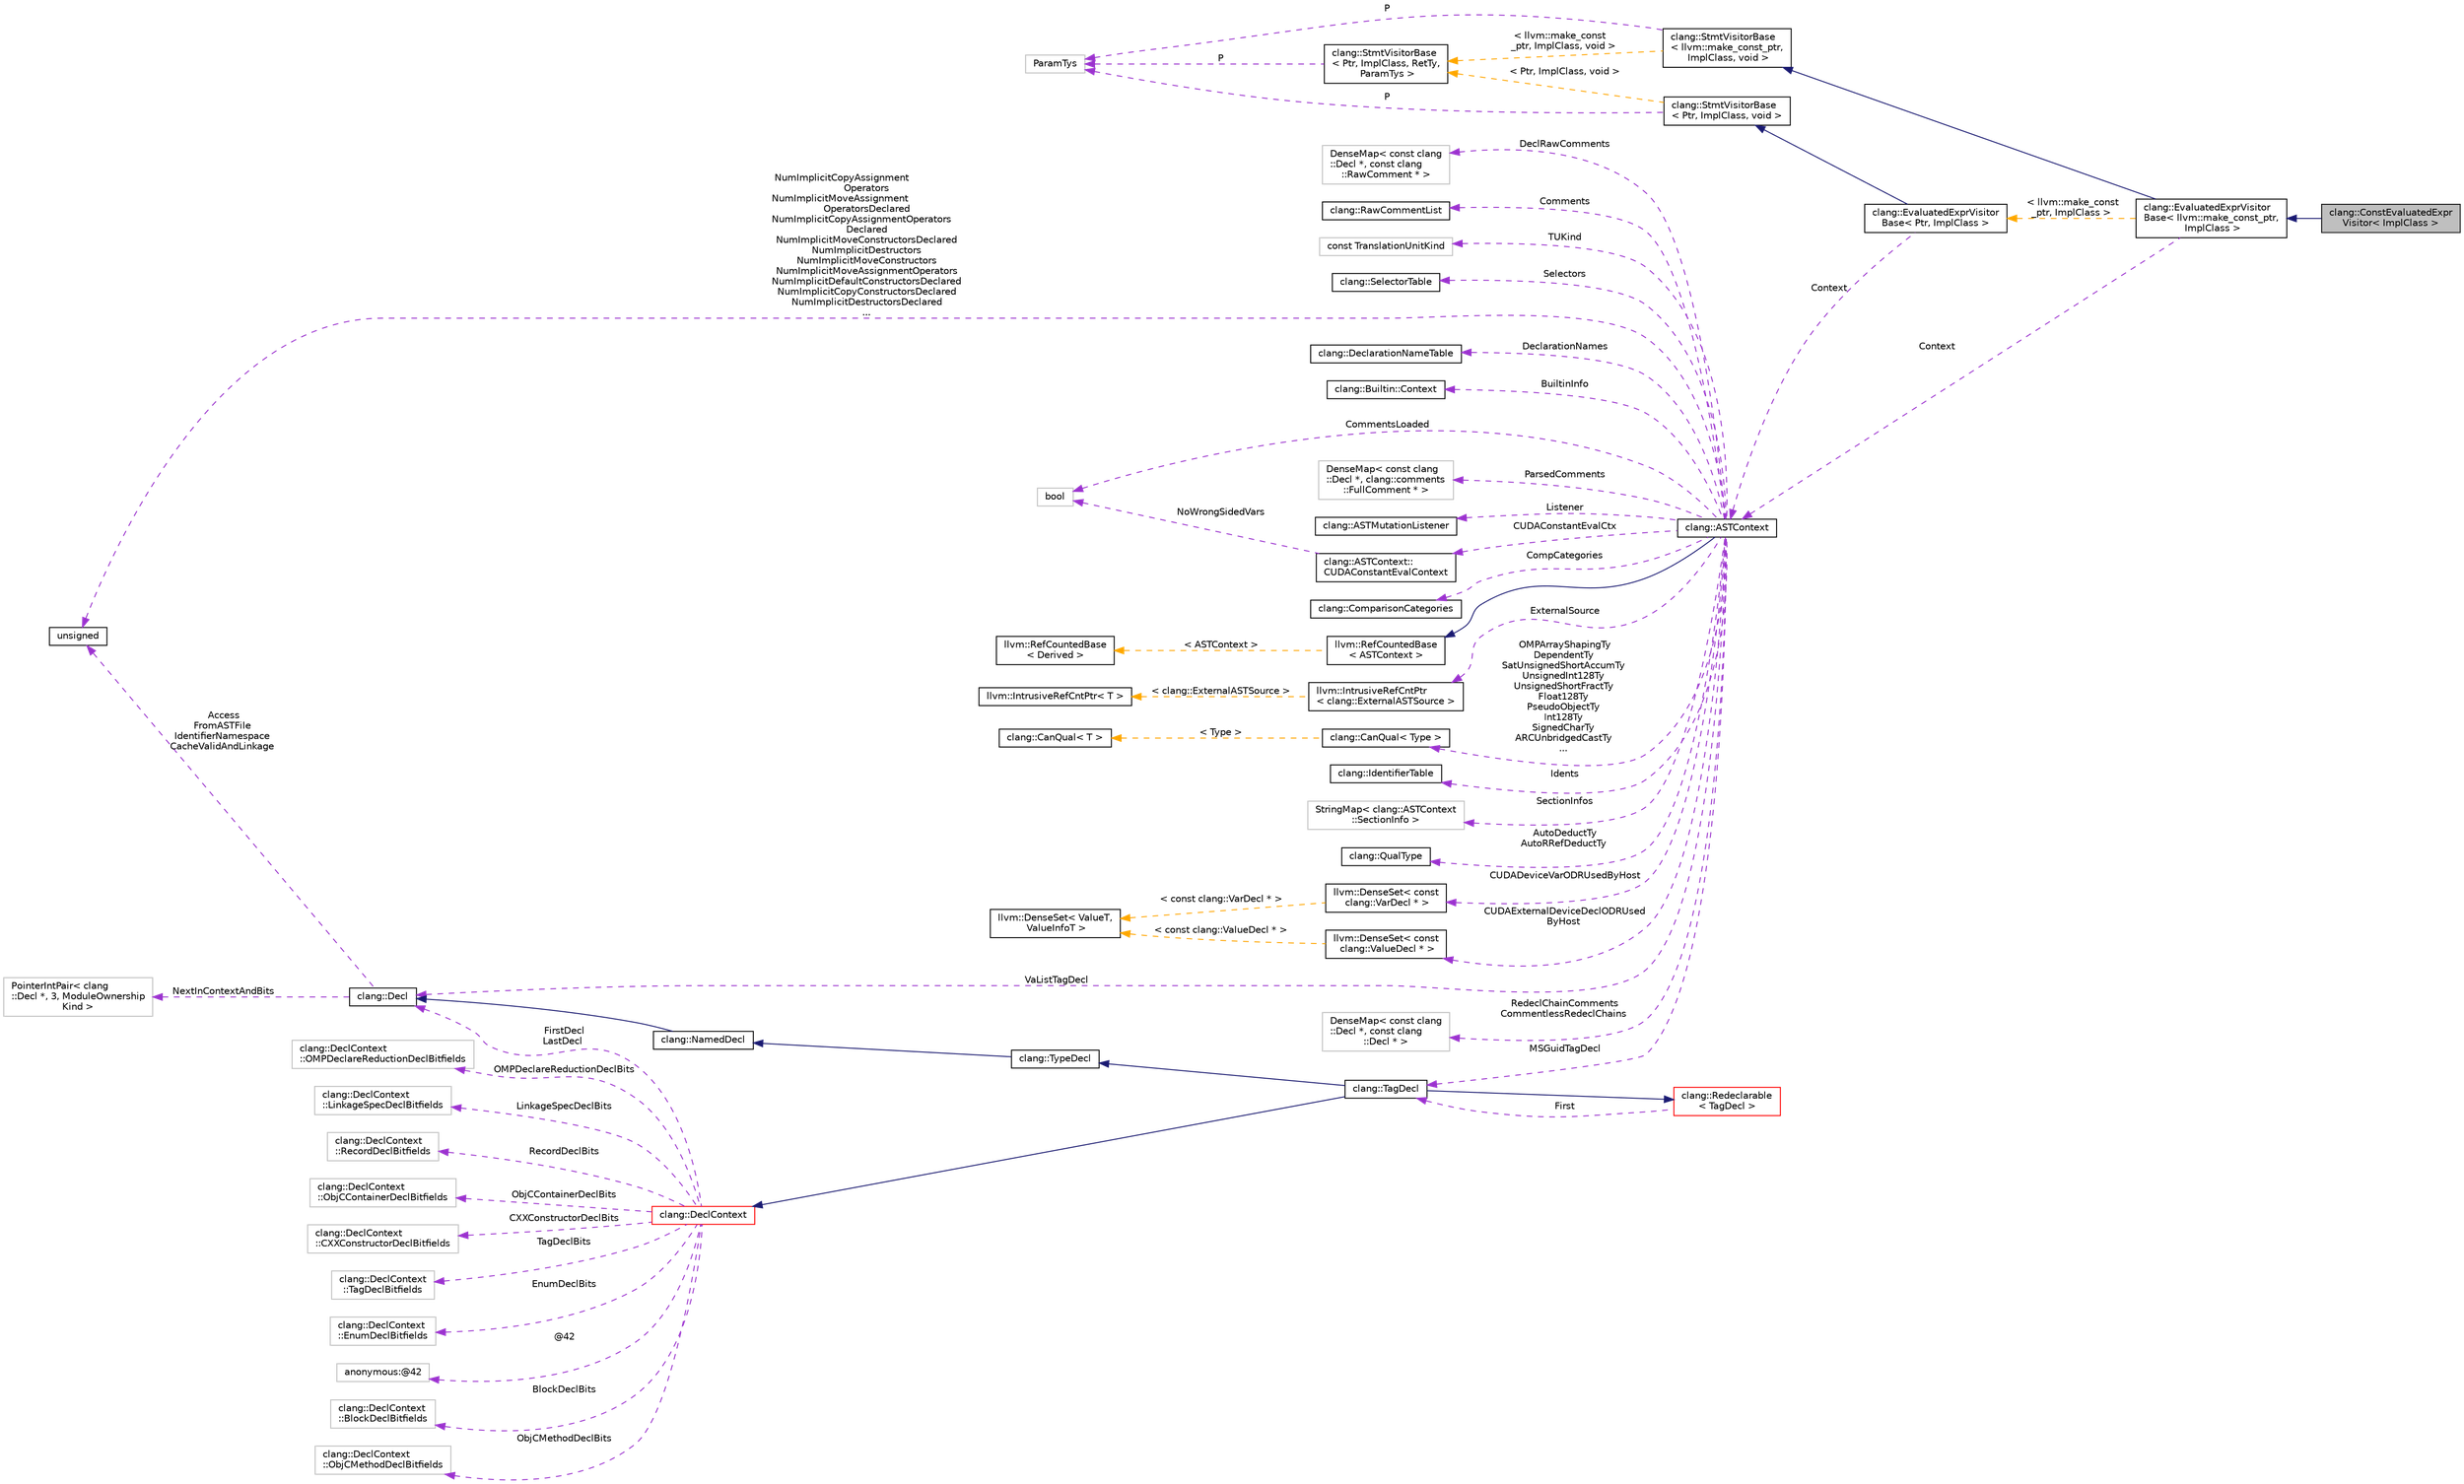 digraph "clang::ConstEvaluatedExprVisitor&lt; ImplClass &gt;"
{
 // LATEX_PDF_SIZE
  bgcolor="transparent";
  edge [fontname="Helvetica",fontsize="10",labelfontname="Helvetica",labelfontsize="10"];
  node [fontname="Helvetica",fontsize="10",shape=record];
  rankdir="LR";
  Node1 [label="clang::ConstEvaluatedExpr\lVisitor\< ImplClass \>",height=0.2,width=0.4,color="black", fillcolor="grey75", style="filled", fontcolor="black",tooltip="ConstEvaluatedExprVisitor - This class visits 'const Expr *'s."];
  Node2 -> Node1 [dir="back",color="midnightblue",fontsize="10",style="solid",fontname="Helvetica"];
  Node2 [label="clang::EvaluatedExprVisitor\lBase\< llvm::make_const_ptr,\l ImplClass \>",height=0.2,width=0.4,color="black",URL="$classclang_1_1EvaluatedExprVisitorBase.html",tooltip=" "];
  Node3 -> Node2 [dir="back",color="midnightblue",fontsize="10",style="solid",fontname="Helvetica"];
  Node3 [label="clang::StmtVisitorBase\l\< llvm::make_const_ptr,\l ImplClass, void \>",height=0.2,width=0.4,color="black",URL="$classclang_1_1StmtVisitorBase.html",tooltip=" "];
  Node4 -> Node3 [dir="back",color="darkorchid3",fontsize="10",style="dashed",label=" P" ,fontname="Helvetica"];
  Node4 [label="ParamTys",height=0.2,width=0.4,color="grey75",tooltip=" "];
  Node5 -> Node3 [dir="back",color="orange",fontsize="10",style="dashed",label=" \< llvm::make_const\l_ptr, ImplClass, void \>" ,fontname="Helvetica"];
  Node5 [label="clang::StmtVisitorBase\l\< Ptr, ImplClass, RetTy,\l ParamTys \>",height=0.2,width=0.4,color="black",URL="$classclang_1_1StmtVisitorBase.html",tooltip="StmtVisitorBase - This class implements a simple visitor for Stmt subclasses."];
  Node4 -> Node5 [dir="back",color="darkorchid3",fontsize="10",style="dashed",label=" P" ,fontname="Helvetica"];
  Node6 -> Node2 [dir="back",color="darkorchid3",fontsize="10",style="dashed",label=" Context" ,fontname="Helvetica"];
  Node6 [label="clang::ASTContext",height=0.2,width=0.4,color="black",URL="$classclang_1_1ASTContext.html",tooltip="Holds long-lived AST nodes (such as types and decls) that can be referred to throughout the semantic ..."];
  Node7 -> Node6 [dir="back",color="midnightblue",fontsize="10",style="solid",fontname="Helvetica"];
  Node7 [label="llvm::RefCountedBase\l\< ASTContext \>",height=0.2,width=0.4,color="black",URL="$classllvm_1_1RefCountedBase.html",tooltip=" "];
  Node8 -> Node7 [dir="back",color="orange",fontsize="10",style="dashed",label=" \< ASTContext \>" ,fontname="Helvetica"];
  Node8 [label="llvm::RefCountedBase\l\< Derived \>",height=0.2,width=0.4,color="black",URL="$classllvm_1_1RefCountedBase.html",tooltip=" "];
  Node9 -> Node6 [dir="back",color="darkorchid3",fontsize="10",style="dashed",label=" CompCategories" ,fontname="Helvetica"];
  Node9 [label="clang::ComparisonCategories",height=0.2,width=0.4,color="black",URL="$classclang_1_1ComparisonCategories.html",tooltip=" "];
  Node10 -> Node6 [dir="back",color="darkorchid3",fontsize="10",style="dashed",label=" ExternalSource" ,fontname="Helvetica"];
  Node10 [label="llvm::IntrusiveRefCntPtr\l\< clang::ExternalASTSource \>",height=0.2,width=0.4,color="black",URL="$classllvm_1_1IntrusiveRefCntPtr.html",tooltip=" "];
  Node11 -> Node10 [dir="back",color="orange",fontsize="10",style="dashed",label=" \< clang::ExternalASTSource \>" ,fontname="Helvetica"];
  Node11 [label="llvm::IntrusiveRefCntPtr\< T \>",height=0.2,width=0.4,color="black",URL="$classllvm_1_1IntrusiveRefCntPtr.html",tooltip=" "];
  Node12 -> Node6 [dir="back",color="darkorchid3",fontsize="10",style="dashed",label=" OMPArrayShapingTy\nDependentTy\nSatUnsignedShortAccumTy\nUnsignedInt128Ty\nUnsignedShortFractTy\nFloat128Ty\nPseudoObjectTy\nInt128Ty\nSignedCharTy\nARCUnbridgedCastTy\n..." ,fontname="Helvetica"];
  Node12 [label="clang::CanQual\< Type \>",height=0.2,width=0.4,color="black",URL="$classclang_1_1CanQual.html",tooltip=" "];
  Node13 -> Node12 [dir="back",color="orange",fontsize="10",style="dashed",label=" \< Type \>" ,fontname="Helvetica"];
  Node13 [label="clang::CanQual\< T \>",height=0.2,width=0.4,color="black",URL="$classclang_1_1CanQual.html",tooltip="Represents a canonical, potentially-qualified type."];
  Node14 -> Node6 [dir="back",color="darkorchid3",fontsize="10",style="dashed",label=" CUDAExternalDeviceDeclODRUsed\lByHost" ,fontname="Helvetica"];
  Node14 [label="llvm::DenseSet\< const\l clang::ValueDecl * \>",height=0.2,width=0.4,color="black",URL="$classllvm_1_1DenseSet.html",tooltip=" "];
  Node15 -> Node14 [dir="back",color="orange",fontsize="10",style="dashed",label=" \< const clang::ValueDecl * \>" ,fontname="Helvetica"];
  Node15 [label="llvm::DenseSet\< ValueT,\l ValueInfoT \>",height=0.2,width=0.4,color="black",URL="$classllvm_1_1DenseSet.html",tooltip=" "];
  Node16 -> Node6 [dir="back",color="darkorchid3",fontsize="10",style="dashed",label=" Idents" ,fontname="Helvetica"];
  Node16 [label="clang::IdentifierTable",height=0.2,width=0.4,color="black",URL="$classclang_1_1IdentifierTable.html",tooltip="Implements an efficient mapping from strings to IdentifierInfo nodes."];
  Node17 -> Node6 [dir="back",color="darkorchid3",fontsize="10",style="dashed",label=" SectionInfos" ,fontname="Helvetica"];
  Node17 [label="StringMap\< clang::ASTContext\l::SectionInfo \>",height=0.2,width=0.4,color="grey75",tooltip=" "];
  Node18 -> Node6 [dir="back",color="darkorchid3",fontsize="10",style="dashed",label=" AutoDeductTy\nAutoRRefDeductTy" ,fontname="Helvetica"];
  Node18 [label="clang::QualType",height=0.2,width=0.4,color="black",URL="$classclang_1_1QualType.html",tooltip="A (possibly-)qualified type."];
  Node19 -> Node6 [dir="back",color="darkorchid3",fontsize="10",style="dashed",label=" MSGuidTagDecl" ,fontname="Helvetica"];
  Node19 [label="clang::TagDecl",height=0.2,width=0.4,color="black",URL="$classclang_1_1TagDecl.html",tooltip="Represents the declaration of a struct/union/class/enum."];
  Node20 -> Node19 [dir="back",color="midnightblue",fontsize="10",style="solid",fontname="Helvetica"];
  Node20 [label="clang::TypeDecl",height=0.2,width=0.4,color="black",URL="$classclang_1_1TypeDecl.html",tooltip="Represents a declaration of a type."];
  Node21 -> Node20 [dir="back",color="midnightblue",fontsize="10",style="solid",fontname="Helvetica"];
  Node21 [label="clang::NamedDecl",height=0.2,width=0.4,color="black",URL="$classclang_1_1NamedDecl.html",tooltip="This represents a decl that may have a name."];
  Node22 -> Node21 [dir="back",color="midnightblue",fontsize="10",style="solid",fontname="Helvetica"];
  Node22 [label="clang::Decl",height=0.2,width=0.4,color="black",URL="$classclang_1_1Decl.html",tooltip="Decl - This represents one declaration (or definition), e.g."];
  Node23 -> Node22 [dir="back",color="darkorchid3",fontsize="10",style="dashed",label=" NextInContextAndBits" ,fontname="Helvetica"];
  Node23 [label="PointerIntPair\< clang\l::Decl *, 3, ModuleOwnership\lKind \>",height=0.2,width=0.4,color="grey75",tooltip=" "];
  Node24 -> Node22 [dir="back",color="darkorchid3",fontsize="10",style="dashed",label=" Access\nFromASTFile\nIdentifierNamespace\nCacheValidAndLinkage" ,fontname="Helvetica"];
  Node24 [label="unsigned",height=0.2,width=0.4,color="black",URL="$classunsigned.html",tooltip=" "];
  Node25 -> Node19 [dir="back",color="midnightblue",fontsize="10",style="solid",fontname="Helvetica"];
  Node25 [label="clang::DeclContext",height=0.2,width=0.4,color="red",URL="$classclang_1_1DeclContext.html",tooltip="DeclContext - This is used only as base class of specific decl types that can act as declaration cont..."];
  Node26 -> Node25 [dir="back",color="darkorchid3",fontsize="10",style="dashed",label=" TagDeclBits" ,fontname="Helvetica"];
  Node26 [label="clang::DeclContext\l::TagDeclBitfields",height=0.2,width=0.4,color="grey75",tooltip="Stores the bits used by TagDecl."];
  Node27 -> Node25 [dir="back",color="darkorchid3",fontsize="10",style="dashed",label=" EnumDeclBits" ,fontname="Helvetica"];
  Node27 [label="clang::DeclContext\l::EnumDeclBitfields",height=0.2,width=0.4,color="grey75",tooltip="Stores the bits used by EnumDecl."];
  Node28 -> Node25 [dir="back",color="darkorchid3",fontsize="10",style="dashed",label=" @42" ,fontname="Helvetica"];
  Node28 [label="anonymous:@42",height=0.2,width=0.4,color="grey75",tooltip=" "];
  Node29 -> Node25 [dir="back",color="darkorchid3",fontsize="10",style="dashed",label=" BlockDeclBits" ,fontname="Helvetica"];
  Node29 [label="clang::DeclContext\l::BlockDeclBitfields",height=0.2,width=0.4,color="grey75",tooltip="Stores the bits used by BlockDecl."];
  Node30 -> Node25 [dir="back",color="darkorchid3",fontsize="10",style="dashed",label=" ObjCMethodDeclBits" ,fontname="Helvetica"];
  Node30 [label="clang::DeclContext\l::ObjCMethodDeclBitfields",height=0.2,width=0.4,color="grey75",tooltip="Stores the bits used by ObjCMethodDecl."];
  Node31 -> Node25 [dir="back",color="darkorchid3",fontsize="10",style="dashed",label=" OMPDeclareReductionDeclBits" ,fontname="Helvetica"];
  Node31 [label="clang::DeclContext\l::OMPDeclareReductionDeclBitfields",height=0.2,width=0.4,color="grey75",tooltip="Stores the bits used by OMPDeclareReductionDecl."];
  Node32 -> Node25 [dir="back",color="darkorchid3",fontsize="10",style="dashed",label=" LinkageSpecDeclBits" ,fontname="Helvetica"];
  Node32 [label="clang::DeclContext\l::LinkageSpecDeclBitfields",height=0.2,width=0.4,color="grey75",tooltip="Stores the bits used by LinkageSpecDecl."];
  Node33 -> Node25 [dir="back",color="darkorchid3",fontsize="10",style="dashed",label=" RecordDeclBits" ,fontname="Helvetica"];
  Node33 [label="clang::DeclContext\l::RecordDeclBitfields",height=0.2,width=0.4,color="grey75",tooltip="Stores the bits used by RecordDecl."];
  Node34 -> Node25 [dir="back",color="darkorchid3",fontsize="10",style="dashed",label=" ObjCContainerDeclBits" ,fontname="Helvetica"];
  Node34 [label="clang::DeclContext\l::ObjCContainerDeclBitfields",height=0.2,width=0.4,color="grey75",tooltip="Stores the bits used by ObjCContainerDecl."];
  Node35 -> Node25 [dir="back",color="darkorchid3",fontsize="10",style="dashed",label=" CXXConstructorDeclBits" ,fontname="Helvetica"];
  Node35 [label="clang::DeclContext\l::CXXConstructorDeclBitfields",height=0.2,width=0.4,color="grey75",tooltip="Stores the bits used by CXXConstructorDecl."];
  Node22 -> Node25 [dir="back",color="darkorchid3",fontsize="10",style="dashed",label=" FirstDecl\nLastDecl" ,fontname="Helvetica"];
  Node38 -> Node19 [dir="back",color="midnightblue",fontsize="10",style="solid",fontname="Helvetica"];
  Node38 [label="clang::Redeclarable\l\< TagDecl \>",height=0.2,width=0.4,color="red",URL="$classclang_1_1Redeclarable.html",tooltip=" "];
  Node19 -> Node38 [dir="back",color="darkorchid3",fontsize="10",style="dashed",label=" First" ,fontname="Helvetica"];
  Node42 -> Node6 [dir="back",color="darkorchid3",fontsize="10",style="dashed",label=" RedeclChainComments\nCommentlessRedeclChains" ,fontname="Helvetica"];
  Node42 [label="DenseMap\< const clang\l::Decl *, const clang\l::Decl * \>",height=0.2,width=0.4,color="grey75",tooltip=" "];
  Node43 -> Node6 [dir="back",color="darkorchid3",fontsize="10",style="dashed",label=" DeclRawComments" ,fontname="Helvetica"];
  Node43 [label="DenseMap\< const clang\l::Decl *, const clang\l::RawComment * \>",height=0.2,width=0.4,color="grey75",tooltip=" "];
  Node44 -> Node6 [dir="back",color="darkorchid3",fontsize="10",style="dashed",label=" Comments" ,fontname="Helvetica"];
  Node44 [label="clang::RawCommentList",height=0.2,width=0.4,color="black",URL="$classclang_1_1RawCommentList.html",tooltip="This class represents all comments included in the translation unit, sorted in order of appearance in..."];
  Node45 -> Node6 [dir="back",color="darkorchid3",fontsize="10",style="dashed",label=" CommentsLoaded" ,fontname="Helvetica"];
  Node45 [label="bool",height=0.2,width=0.4,color="grey75",tooltip=" "];
  Node46 -> Node6 [dir="back",color="darkorchid3",fontsize="10",style="dashed",label=" TUKind" ,fontname="Helvetica"];
  Node46 [label="const TranslationUnitKind",height=0.2,width=0.4,color="grey75",tooltip=" "];
  Node47 -> Node6 [dir="back",color="darkorchid3",fontsize="10",style="dashed",label=" Selectors" ,fontname="Helvetica"];
  Node47 [label="clang::SelectorTable",height=0.2,width=0.4,color="black",URL="$classclang_1_1SelectorTable.html",tooltip="This table allows us to fully hide how we implement multi-keyword caching."];
  Node24 -> Node6 [dir="back",color="darkorchid3",fontsize="10",style="dashed",label=" NumImplicitCopyAssignment\lOperators\nNumImplicitMoveAssignment\lOperatorsDeclared\nNumImplicitCopyAssignmentOperators\lDeclared\nNumImplicitMoveConstructorsDeclared\nNumImplicitDestructors\nNumImplicitMoveConstructors\nNumImplicitMoveAssignmentOperators\nNumImplicitDefaultConstructorsDeclared\nNumImplicitCopyConstructorsDeclared\nNumImplicitDestructorsDeclared\n..." ,fontname="Helvetica"];
  Node22 -> Node6 [dir="back",color="darkorchid3",fontsize="10",style="dashed",label=" VaListTagDecl" ,fontname="Helvetica"];
  Node48 -> Node6 [dir="back",color="darkorchid3",fontsize="10",style="dashed",label=" CUDAConstantEvalCtx" ,fontname="Helvetica"];
  Node48 [label="clang::ASTContext::\lCUDAConstantEvalContext",height=0.2,width=0.4,color="black",URL="$structclang_1_1ASTContext_1_1CUDAConstantEvalContext.html",tooltip=" "];
  Node45 -> Node48 [dir="back",color="darkorchid3",fontsize="10",style="dashed",label=" NoWrongSidedVars" ,fontname="Helvetica"];
  Node49 -> Node6 [dir="back",color="darkorchid3",fontsize="10",style="dashed",label=" DeclarationNames" ,fontname="Helvetica"];
  Node49 [label="clang::DeclarationNameTable",height=0.2,width=0.4,color="black",URL="$classclang_1_1DeclarationNameTable.html",tooltip="DeclarationNameTable is used to store and retrieve DeclarationName instances for the various kinds of..."];
  Node50 -> Node6 [dir="back",color="darkorchid3",fontsize="10",style="dashed",label=" BuiltinInfo" ,fontname="Helvetica"];
  Node50 [label="clang::Builtin::Context",height=0.2,width=0.4,color="black",URL="$classclang_1_1Builtin_1_1Context.html",tooltip="Holds information about both target-independent and target-specific builtins, allowing easy queries b..."];
  Node51 -> Node6 [dir="back",color="darkorchid3",fontsize="10",style="dashed",label=" CUDADeviceVarODRUsedByHost" ,fontname="Helvetica"];
  Node51 [label="llvm::DenseSet\< const\l clang::VarDecl * \>",height=0.2,width=0.4,color="black",URL="$classllvm_1_1DenseSet.html",tooltip=" "];
  Node15 -> Node51 [dir="back",color="orange",fontsize="10",style="dashed",label=" \< const clang::VarDecl * \>" ,fontname="Helvetica"];
  Node52 -> Node6 [dir="back",color="darkorchid3",fontsize="10",style="dashed",label=" ParsedComments" ,fontname="Helvetica"];
  Node52 [label="DenseMap\< const clang\l::Decl *, clang::comments\l::FullComment * \>",height=0.2,width=0.4,color="grey75",tooltip=" "];
  Node53 -> Node6 [dir="back",color="darkorchid3",fontsize="10",style="dashed",label=" Listener" ,fontname="Helvetica"];
  Node53 [label="clang::ASTMutationListener",height=0.2,width=0.4,color="black",URL="$classclang_1_1ASTMutationListener.html",tooltip="An abstract interface that should be implemented by listeners that want to be notified when an AST en..."];
  Node54 -> Node2 [dir="back",color="orange",fontsize="10",style="dashed",label=" \< llvm::make_const\l_ptr, ImplClass \>" ,fontname="Helvetica"];
  Node54 [label="clang::EvaluatedExprVisitor\lBase\< Ptr, ImplClass \>",height=0.2,width=0.4,color="black",URL="$classclang_1_1EvaluatedExprVisitorBase.html",tooltip="Given a potentially-evaluated expression, this visitor visits all of its potentially-evaluated subexp..."];
  Node55 -> Node54 [dir="back",color="midnightblue",fontsize="10",style="solid",fontname="Helvetica"];
  Node55 [label="clang::StmtVisitorBase\l\< Ptr, ImplClass, void \>",height=0.2,width=0.4,color="black",URL="$classclang_1_1StmtVisitorBase.html",tooltip=" "];
  Node4 -> Node55 [dir="back",color="darkorchid3",fontsize="10",style="dashed",label=" P" ,fontname="Helvetica"];
  Node5 -> Node55 [dir="back",color="orange",fontsize="10",style="dashed",label=" \< Ptr, ImplClass, void \>" ,fontname="Helvetica"];
  Node6 -> Node54 [dir="back",color="darkorchid3",fontsize="10",style="dashed",label=" Context" ,fontname="Helvetica"];
}
